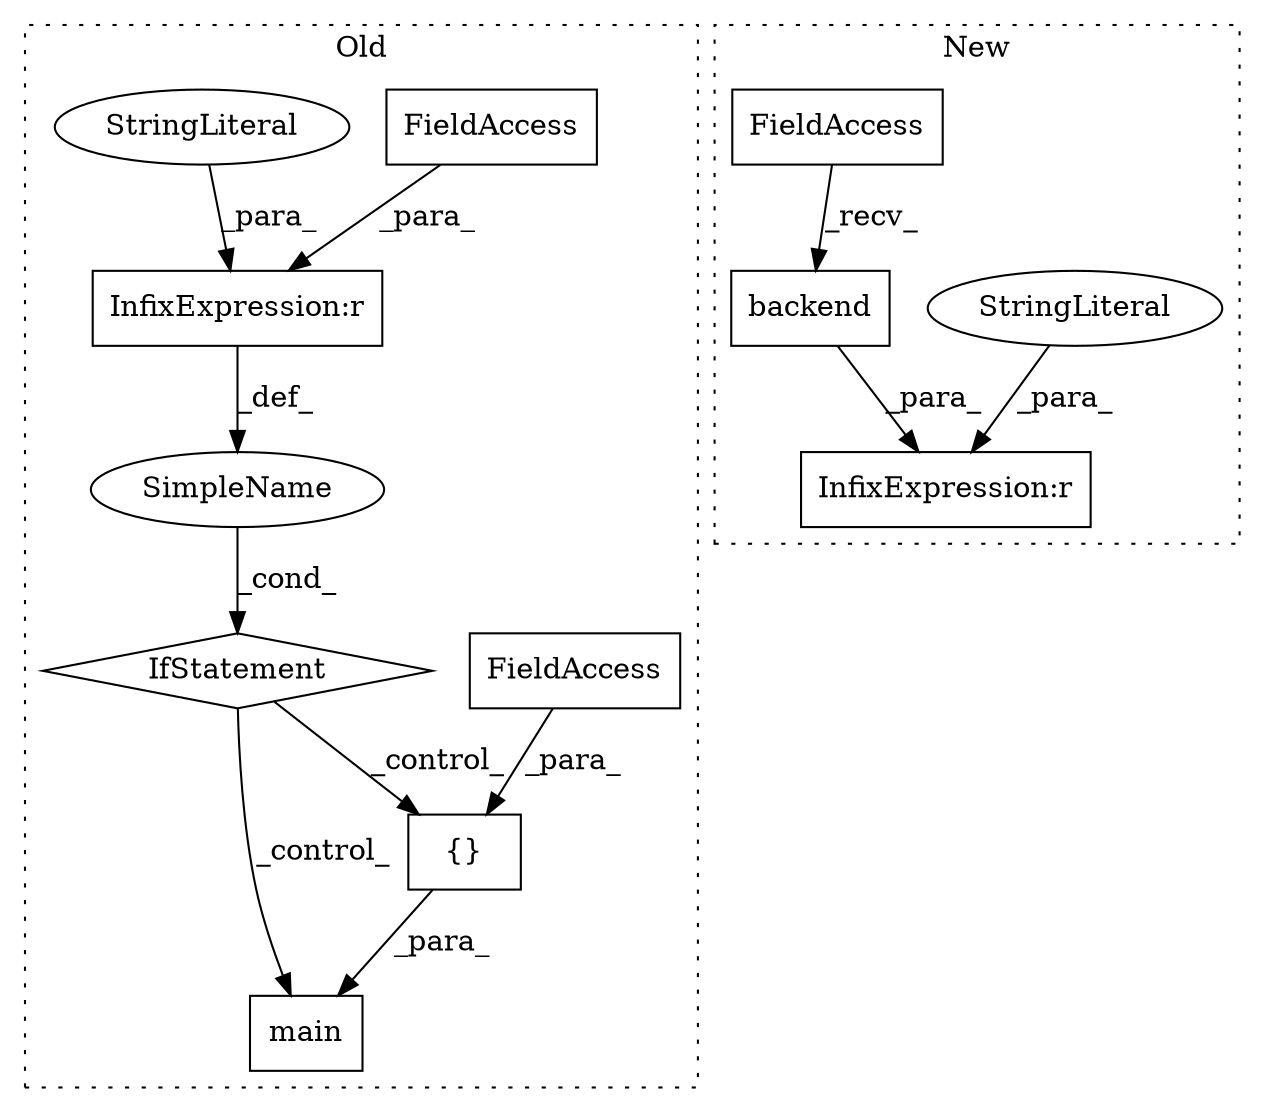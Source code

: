 digraph G {
subgraph cluster0 {
1 [label="IfStatement" a="25" s="39753,39779" l="4,2" shape="diamond"];
5 [label="{}" a="4" s="39810,39819" l="1,1" shape="box"];
6 [label="InfixExpression:r" a="27" s="39765" l="4" shape="box"];
7 [label="FieldAccess" a="22" s="39811" l="8" shape="box"];
8 [label="FieldAccess" a="22" s="39757" l="8" shape="box"];
10 [label="SimpleName" a="42" s="" l="" shape="ellipse"];
11 [label="main" a="32" s="39796,39820" l="5,1" shape="box"];
12 [label="StringLiteral" a="45" s="39769" l="10" shape="ellipse"];
label = "Old";
style="dotted";
}
subgraph cluster1 {
2 [label="backend" a="32" s="7356" l="9" shape="box"];
3 [label="InfixExpression:r" a="27" s="7365" l="4" shape="box"];
4 [label="StringLiteral" a="45" s="7369" l="12" shape="ellipse"];
9 [label="FieldAccess" a="22" s="7342" l="13" shape="box"];
label = "New";
style="dotted";
}
1 -> 5 [label="_control_"];
1 -> 11 [label="_control_"];
2 -> 3 [label="_para_"];
4 -> 3 [label="_para_"];
5 -> 11 [label="_para_"];
6 -> 10 [label="_def_"];
7 -> 5 [label="_para_"];
8 -> 6 [label="_para_"];
9 -> 2 [label="_recv_"];
10 -> 1 [label="_cond_"];
12 -> 6 [label="_para_"];
}